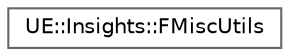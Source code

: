 digraph "Graphical Class Hierarchy"
{
 // INTERACTIVE_SVG=YES
 // LATEX_PDF_SIZE
  bgcolor="transparent";
  edge [fontname=Helvetica,fontsize=10,labelfontname=Helvetica,labelfontsize=10];
  node [fontname=Helvetica,fontsize=10,shape=box,height=0.2,width=0.4];
  rankdir="LR";
  Node0 [id="Node000000",label="UE::Insights::FMiscUtils",height=0.2,width=0.4,color="grey40", fillcolor="white", style="filled",URL="$de/db8/classUE_1_1Insights_1_1FMiscUtils.html",tooltip=" "];
}
